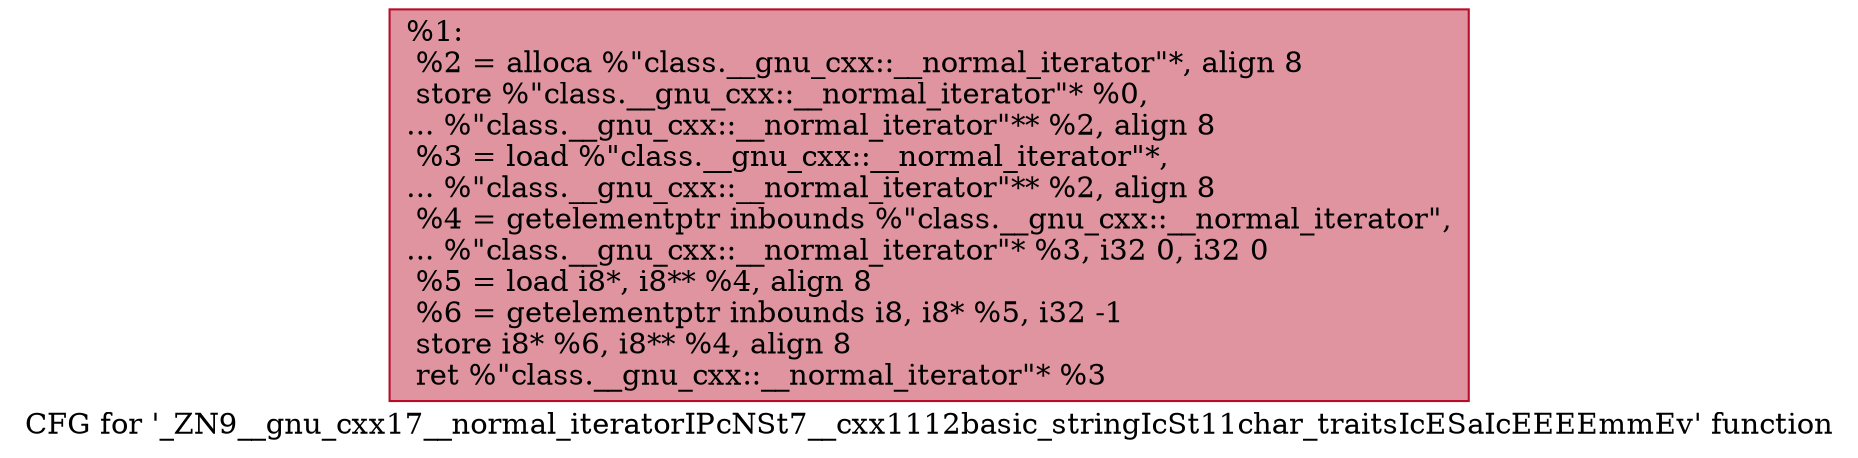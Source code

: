 digraph "CFG for '_ZN9__gnu_cxx17__normal_iteratorIPcNSt7__cxx1112basic_stringIcSt11char_traitsIcESaIcEEEEmmEv' function" {
	label="CFG for '_ZN9__gnu_cxx17__normal_iteratorIPcNSt7__cxx1112basic_stringIcSt11char_traitsIcESaIcEEEEmmEv' function";

	Node0x55d4589fc4b0 [shape=record,color="#b70d28ff", style=filled, fillcolor="#b70d2870",label="{%1:\l  %2 = alloca %\"class.__gnu_cxx::__normal_iterator\"*, align 8\l  store %\"class.__gnu_cxx::__normal_iterator\"* %0,\l... %\"class.__gnu_cxx::__normal_iterator\"** %2, align 8\l  %3 = load %\"class.__gnu_cxx::__normal_iterator\"*,\l... %\"class.__gnu_cxx::__normal_iterator\"** %2, align 8\l  %4 = getelementptr inbounds %\"class.__gnu_cxx::__normal_iterator\",\l... %\"class.__gnu_cxx::__normal_iterator\"* %3, i32 0, i32 0\l  %5 = load i8*, i8** %4, align 8\l  %6 = getelementptr inbounds i8, i8* %5, i32 -1\l  store i8* %6, i8** %4, align 8\l  ret %\"class.__gnu_cxx::__normal_iterator\"* %3\l}"];
}
